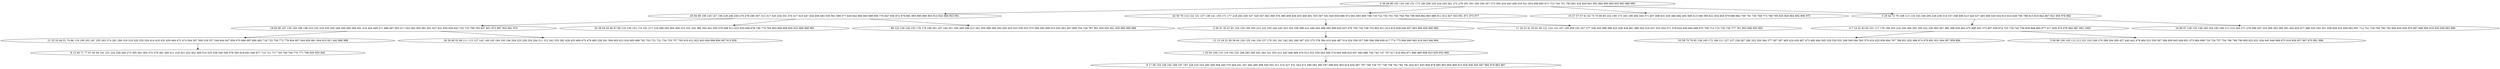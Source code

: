 digraph true_tree {
	"0" -> "1"
	"0" -> "2"
	"1" -> "3"
	"2" -> "4"
	"0" -> "5"
	"3" -> "6"
	"1" -> "7"
	"0" -> "8"
	"8" -> "9"
	"1" -> "10"
	"3" -> "11"
	"8" -> "12"
	"6" -> "13"
	"4" -> "14"
	"2" -> "15"
	"9" -> "16"
	"14" -> "17"
	"17" -> "18"
	"9" -> "19"
	"0" [label="4 36 49 89 103 134 146 151 173 180 208 220 224 243 261 272 279 291 301 350 356 357 373 395 434 443 458 519 521 653 658 665 671 713 744 751 783 801 816 829 841 852 884 899 900 935 963 989 995"];
	"1" [label="45 84 98 106 145 147 158 229 246 258 275 278 286 307 313 317 320 334 351 374 417 423 447 454 456 483 530 561 569 577 629 642 660 663 689 695 776 847 856 872 876 881 893 895 896 903 914 924 949 953 991"];
	"2" [label="42 50 79 114 122 131 137 139 141 155 171 177 218 282 326 327 328 347 362 369 376 386 409 436 455 460 461 555 587 591 640 650 666 672 681 693 699 708 716 722 755 761 763 764 784 799 859 882 883 886 911 912 927 933 951 971 973 977"];
	"3" [label="19 65 68 107 130 169 188 196 210 232 316 339 345 348 349 366 389 401 416 426 449 471 488 497 503 517 542 562 565 581 601 627 631 635 639 643 720 733 789 793 837 851 873 897 925 961 972"];
	"4" [label="2 30 31 35 47 91 104 129 185 205 215 222 230 240 245 323 324 338 396 415 446 493 496 583 589 620 637 676 705 732 748 752 802 811 814 815 828 840 857 863 890 926 980 985"];
	"5" [label="10 27 37 57 61 62 73 75 80 85 102 159 175 183 199 284 343 371 407 408 431 435 466 482 492 506 513 566 595 621 654 655 679 680 682 700 701 735 768 773 788 795 825 826 864 892 966 975"];
	"6" [label="21 25 33 46 51 74 96 118 190 202 247 255 263 274 281 290 318 319 329 335 354 414 419 432 459 464 472 474 504 507 509 518 537 544 644 647 656 670 686 687 690 692 718 723 738 772 778 804 807 844 850 861 904 910 921 942 986 988"];
	"7" [label="34 39 54 63 66 67 69 133 136 153 174 181 217 219 289 293 304 306 310 331 332 384 393 441 550 579 588 611 623 633 648 678 746 779 794 803 808 809 830 833 869 968 992"];
	"8" [label="3 29 44 72 76 108 113 116 143 166 200 226 236 314 337 346 406 413 420 437 465 508 520 534 613 614 626 785 798 813 819 842 867 922 956 978 982"];
	"9" [label="6 7 14 32 43 83 101 117 176 186 203 216 250 266 292 295 322 330 365 367 380 399 439 463 470 480 491 573 607 638 674 725 729 742 756 839 848 865 877 917 929 974 976 984 987 993 1000"];
	"10" [label="88 123 126 140 152 178 179 198 201 207 244 251 256 269 298 315 341 358 368 390 392 450 453 533 536 553 575 586 592 606 615 652 661 667 669 704 728 787 901 920 932 941 955 960 990 999"];
	"11" [label="26 28 48 52 99 111 115 127 142 149 163 184 193 194 204 223 239 254 264 311 312 342 355 382 428 433 469 475 478 485 526 541 594 605 612 616 685 688 702 703 721 731 734 753 757 765 810 812 822 843 849 888 894 907 913 958"];
	"12" [label="24 90 97 128 135 148 160 164 182 206 213 214 265 271 276 296 297 333 360 383 385 391 402 403 477 486 535 545 551 558 628 632 659 662 691 712 741 759 760 780 792 800 836 838 870 887 898 906 918 930 938 962 996"];
	"13" [label="8 15 40 71 77 87 92 94 161 231 234 259 260 273 305 361 363 372 379 381 400 411 418 421 422 452 499 510 525 538 540 546 578 593 618 641 646 677 710 711 717 745 749 750 770 771 796 820 855 940"];
	"14" [label="12 13 18 22 38 56 64 120 125 144 150 157 170 191 241 242 262 268 287 325 375 378 394 410 444 487 514 524 556 557 590 596 598 609 617 774 775 806 860 862 919 943 946 964"];
	"15" [label="11 16 23 41 55 81 95 121 124 132 167 195 209 252 257 277 336 344 388 398 425 429 438 481 489 502 516 547 552 554 571 576 624 630 664 668 675 706 714 715 730 739 777 781 853 948 950 954"];
	"16" [label="53 59 70 78 82 138 165 172 189 211 227 237 238 267 280 352 359 364 377 387 397 405 424 430 467 473 490 494 505 528 529 532 548 549 560 563 570 619 625 636 694 767 786 821 832 868 874 879 891 931 944 957 959 994"];
	"17" [label="1 20 93 109 110 119 192 225 248 283 299 302 303 321 353 412 445 448 468 476 512 522 559 564 568 574 604 608 622 657 683 696 740 743 747 797 817 818 854 871 880 889 908 923 939 952 969"];
	"18" [label="9 17 58 154 156 162 168 187 197 228 233 253 285 308 309 340 370 404 451 457 462 495 498 500 501 511 515 527 531 543 572 580 582 585 597 599 602 603 610 634 697 707 709 726 727 736 758 762 782 791 824 827 835 858 878 885 902 905 909 915 934 936 945 947 965 979 983 997"];
	"19" [label="5 60 86 100 105 112 212 221 235 249 270 288 294 300 427 440 442 479 484 523 539 567 584 600 645 649 651 673 684 698 719 724 737 754 766 769 790 805 823 831 834 845 846 866 875 916 928 937 967 970 981 998"];
}
